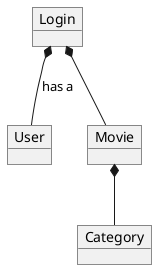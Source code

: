 @startuml
object Login
object User
object Movie
object Category

Login *-- User : has a
Movie *-- Category
Login *-- Movie
@enduml